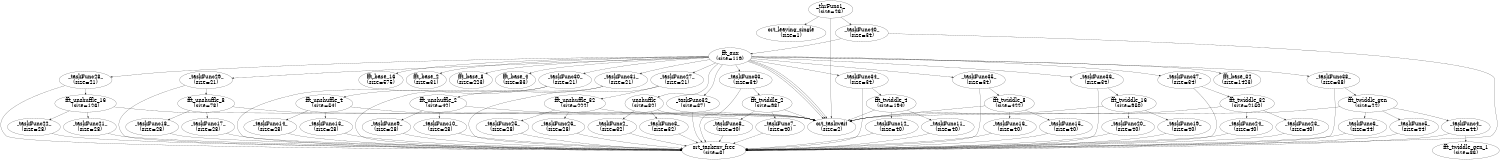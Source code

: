 digraph "" {
  size="10,100";
  rankdir=TB;
  center=1;
  rotate=0;
   {
   node [shape=plaintext,fontsize=10];
   }
   0 [label="_thrFunc1_\n(size=26)",fontsize=30]
   1 [label="ort_leaving_single\n(size=1)",fontsize=30]
   2 [label="ort_taskwait\n(size=2)",fontsize=30]
   3 [label="_taskFunc40_\n(size=34)",fontsize=30]
   4 [label="fft_aux\n(size=119)",fontsize=30]
   5 [label="fft_base_32\n(size=1423)",fontsize=30]
   6 [label="fft_base_16\n(size=575)",fontsize=30]
   7 [label="fft_base_2\n(size=31)",fontsize=30]
   8 [label="fft_base_8\n(size=223)",fontsize=30]
   9 [label="fft_base_4\n(size=83)",fontsize=30]
   10 [label="_taskFunc27_\n(size=21)",fontsize=30]
   11 [label="fft_unshuffle_32\n(size=222)",fontsize=30]
   12 [label="_taskFunc25_\n(size=28)",fontsize=30]
   13 [label="ort_taskenv_free\n(size=3)",fontsize=30]
   14 [label="_taskFunc26_\n(size=28)",fontsize=30]
   15 [label="_taskFunc28_\n(size=21)",fontsize=30]
   16 [label="fft_unshuffle_16\n(size=126)",fontsize=30]
   17 [label="_taskFunc21_\n(size=28)",fontsize=30]
   18 [label="_taskFunc22_\n(size=28)",fontsize=30]
   19 [label="_taskFunc29_\n(size=21)",fontsize=30]
   20 [label="fft_unshuffle_8\n(size=78)",fontsize=30]
   21 [label="_taskFunc17_\n(size=28)",fontsize=30]
   22 [label="_taskFunc18_\n(size=28)",fontsize=30]
   23 [label="_taskFunc30_\n(size=21)",fontsize=30]
   24 [label="fft_unshuffle_4\n(size=54)",fontsize=30]
   25 [label="_taskFunc13_\n(size=28)",fontsize=30]
   26 [label="_taskFunc14_\n(size=28)",fontsize=30]
   27 [label="_taskFunc31_\n(size=21)",fontsize=30]
   28 [label="fft_unshuffle_2\n(size=42)",fontsize=30]
   29 [label="_taskFunc9_\n(size=28)",fontsize=30]
   30 [label="_taskFunc10_\n(size=28)",fontsize=30]
   31 [label="unshuffle\n(size=82)",fontsize=30]
   32 [label="_taskFunc2_\n(size=32)",fontsize=30]
   33 [label="_taskFunc3_\n(size=32)",fontsize=30]
   34 [label="_taskFunc32_\n(size=37)",fontsize=30]
   35 [label="_taskFunc33_\n(size=34)",fontsize=30]
   36 [label="fft_twiddle_2\n(size=98)",fontsize=30]
   37 [label="_taskFunc7_\n(size=40)",fontsize=30]
   38 [label="_taskFunc8_\n(size=40)",fontsize=30]
   39 [label="_taskFunc34_\n(size=34)",fontsize=30]
   40 [label="fft_twiddle_4\n(size=194)",fontsize=30]
   41 [label="_taskFunc11_\n(size=40)",fontsize=30]
   42 [label="_taskFunc12_\n(size=40)",fontsize=30]
   43 [label="_taskFunc35_\n(size=34)",fontsize=30]
   44 [label="fft_twiddle_8\n(size=422)",fontsize=30]
   45 [label="_taskFunc15_\n(size=40)",fontsize=30]
   46 [label="_taskFunc16_\n(size=40)",fontsize=30]
   47 [label="_taskFunc36_\n(size=34)",fontsize=30]
   48 [label="fft_twiddle_16\n(size=950)",fontsize=30]
   49 [label="_taskFunc19_\n(size=40)",fontsize=30]
   50 [label="_taskFunc20_\n(size=40)",fontsize=30]
   51 [label="_taskFunc37_\n(size=34)",fontsize=30]
   52 [label="fft_twiddle_32\n(size=2150)",fontsize=30]
   53 [label="_taskFunc23_\n(size=40)",fontsize=30]
   54 [label="_taskFunc24_\n(size=40)",fontsize=30]
   55 [label="_taskFunc38_\n(size=38)",fontsize=30]
   56 [label="fft_twiddle_gen\n(size=22)",fontsize=30]
   57 [label="_taskFunc6_\n(size=44)",fontsize=30]
   58 [label="_taskFunc5_\n(size=44)",fontsize=30]
   59 [label="_taskFunc4_\n(size=44)",fontsize=30]
   60 [label="fft_twiddle_gen_1\n(size=86)",fontsize=30]
   0->1
   0->2
   0->3
   3->4
   3->13
   4->5
   4->6
   4->7
   4->8
   4->9
   4->10
   4->15
   4->19
   4->23
   4->27
   4->31
   4->2
   4->34
   4->2
   4->35
   4->39
   4->43
   4->47
   4->51
   4->55
   4->2
   10->11
   10->13
   11->12
   11->14
   11->2
   12->13
   14->13
   15->16
   15->13
   16->17
   16->18
   16->2
   17->13
   18->13
   19->20
   19->13
   20->21
   20->22
   20->2
   21->13
   22->13
   23->24
   23->13
   24->25
   24->26
   24->2
   25->13
   26->13
   27->13
   27->28
   28->29
   28->30
   28->2
   29->13
   30->13
   31->32
   31->33
   31->2
   32->13
   33->13
   34->13
   35->36
   35->13
   36->37
   36->38
   36->2
   37->13
   38->13
   39->40
   39->13
   40->41
   40->42
   40->2
   41->13
   42->13
   43->44
   43->13
   44->45
   44->46
   44->2
   45->13
   46->13
   47->48
   47->13
   48->49
   48->50
   48->2
   49->13
   50->13
   51->13
   51->52
   52->53
   52->54
   52->2
   53->13
   54->13
   55->56
   55->13
   56->57
   56->2
   56->58
   56->59
   57->13
   58->13
   59->60
   59->13
}
